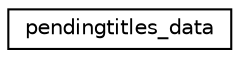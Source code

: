 digraph "Graphical Class Hierarchy"
{
  edge [fontname="Helvetica",fontsize="10",labelfontname="Helvetica",labelfontsize="10"];
  node [fontname="Helvetica",fontsize="10",shape=record];
  rankdir="LR";
  Node1 [label="pendingtitles_data",height=0.2,width=0.4,color="black", fillcolor="white", style="filled",URL="$structpendingtitles__data.html"];
}

